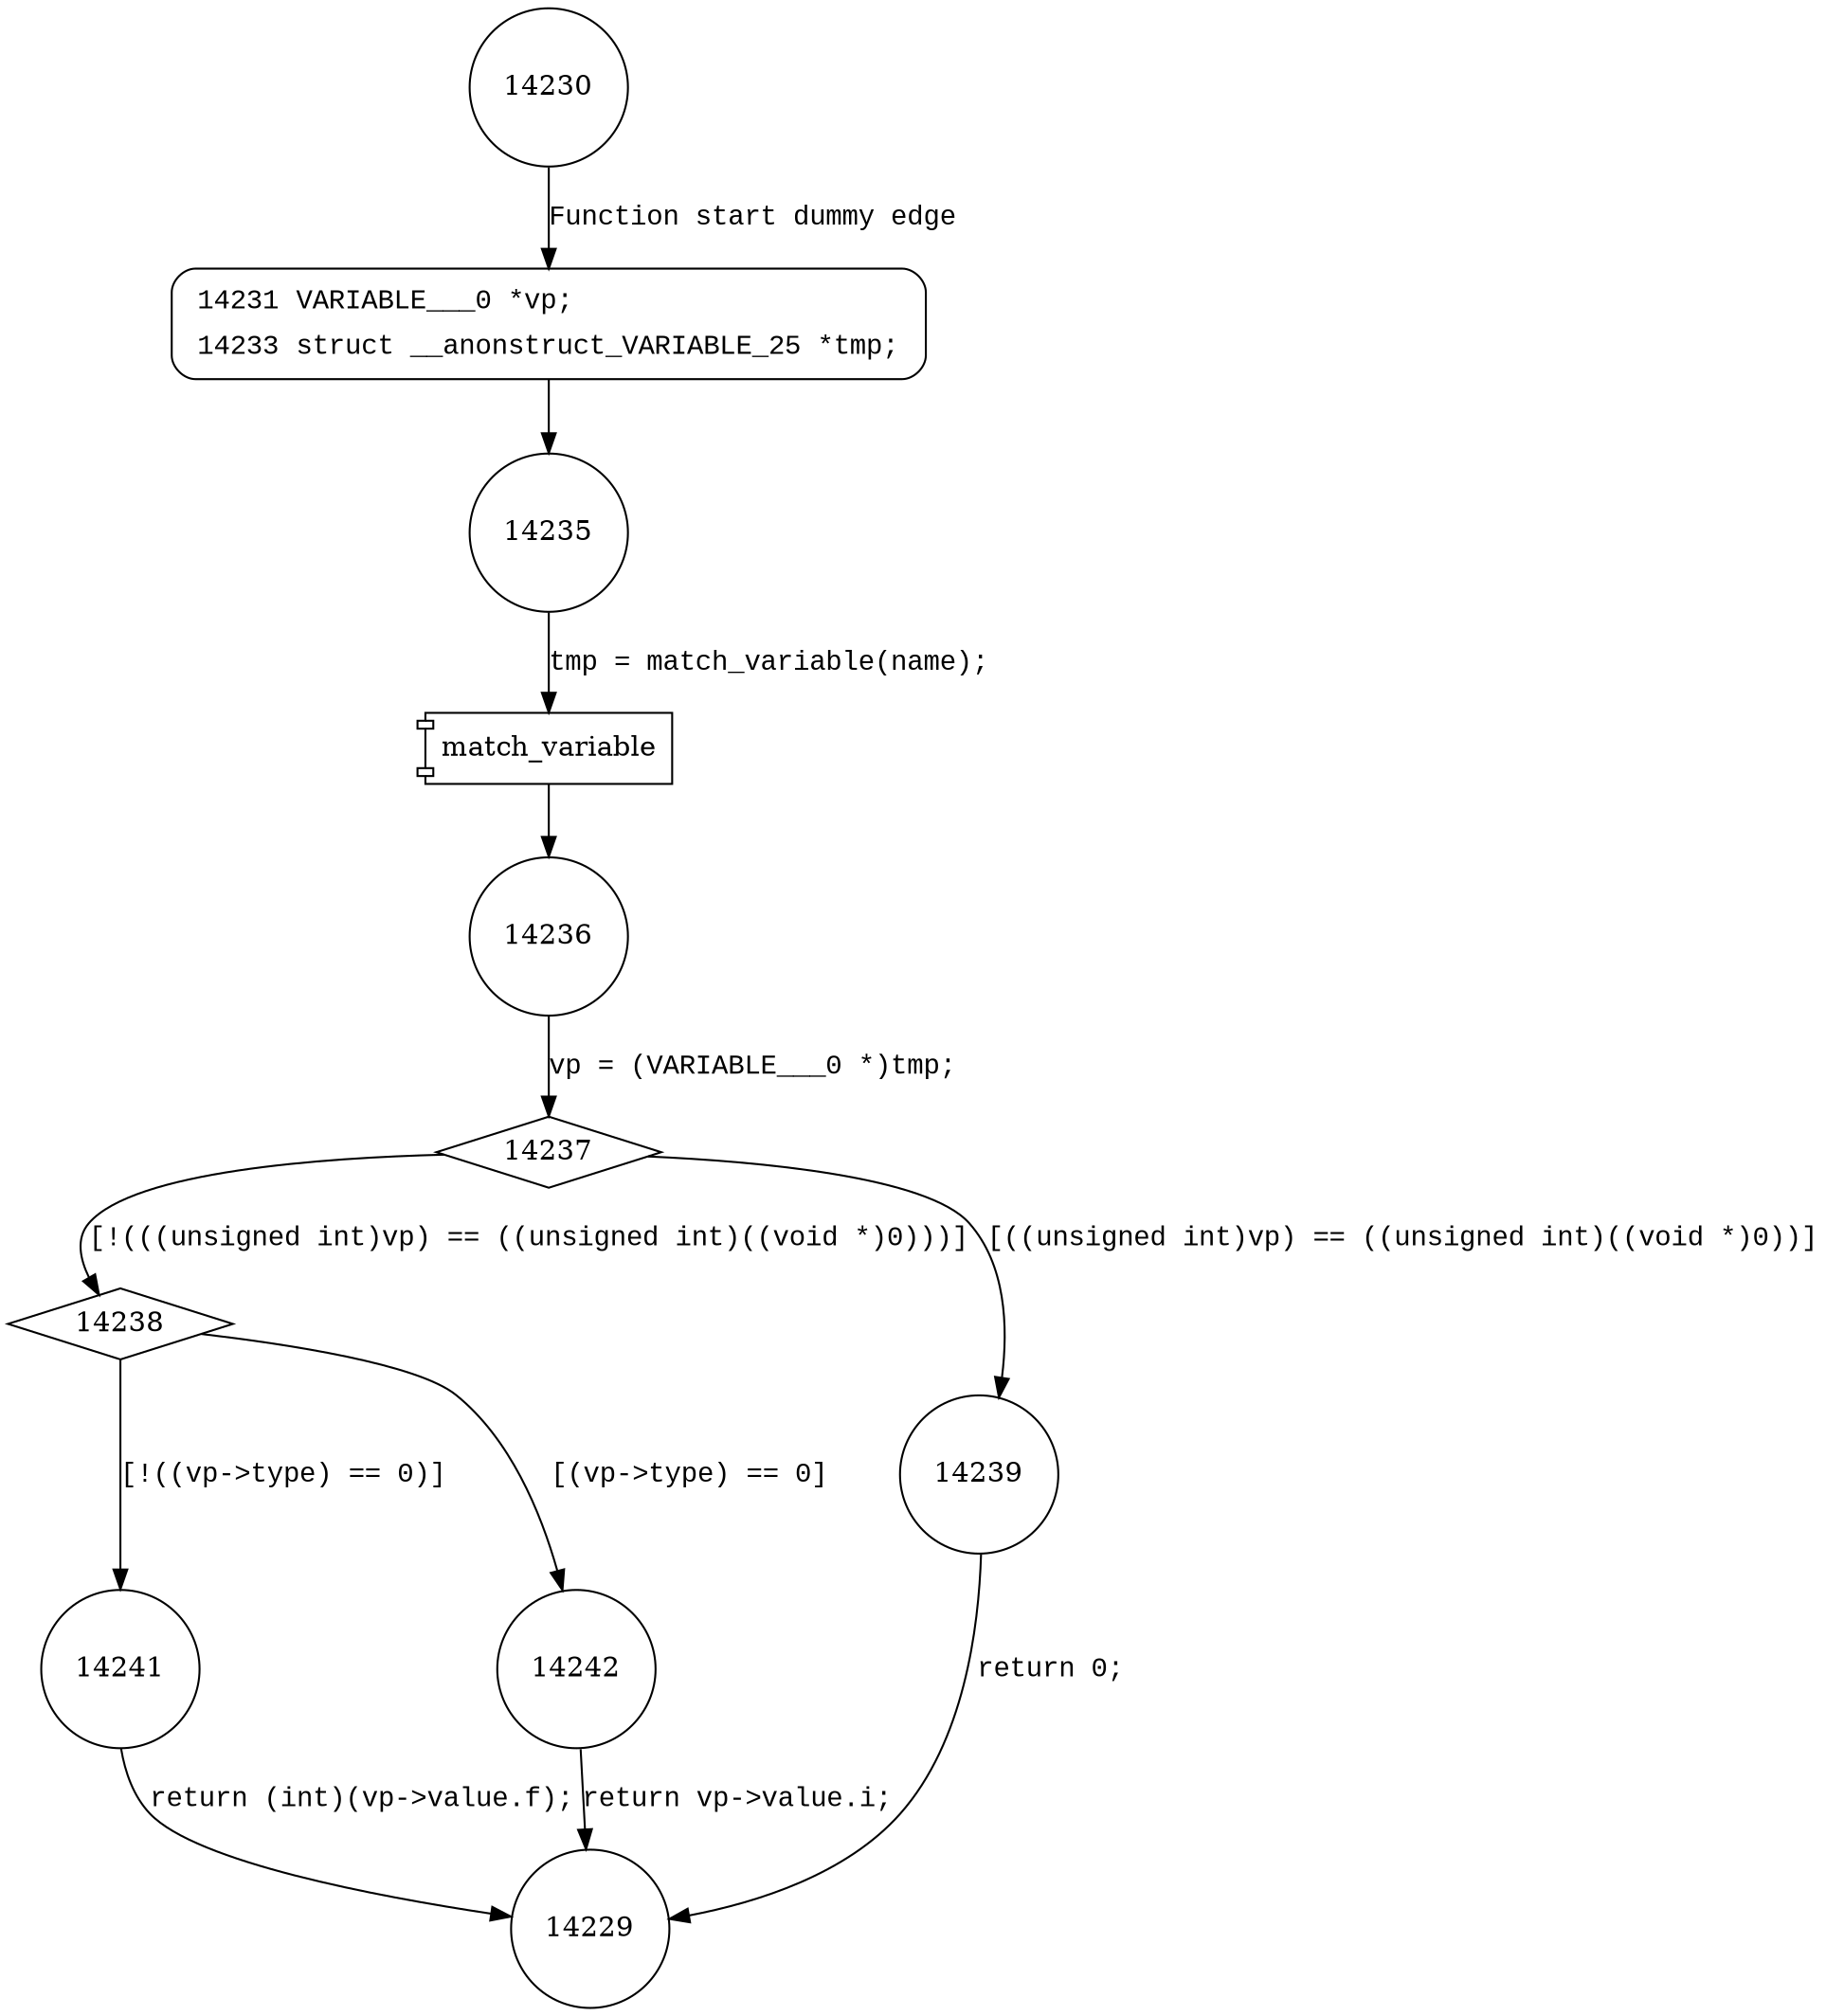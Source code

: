 digraph get_i_variable {
14230 [shape="circle"]
14231 [shape="circle"]
14235 [shape="circle"]
14236 [shape="circle"]
14237 [shape="diamond"]
14238 [shape="diamond"]
14239 [shape="circle"]
14241 [shape="circle"]
14242 [shape="circle"]
14229 [shape="circle"]
14231 [style="filled,bold" penwidth="1" fillcolor="white" fontname="Courier New" shape="Mrecord" label=<<table border="0" cellborder="0" cellpadding="3" bgcolor="white"><tr><td align="right">14231</td><td align="left">VARIABLE___0 *vp;</td></tr><tr><td align="right">14233</td><td align="left">struct __anonstruct_VARIABLE_25 *tmp;</td></tr></table>>]
14231 -> 14235[label=""]
14230 -> 14231 [label="Function start dummy edge" fontname="Courier New"]
100164 [shape="component" label="match_variable"]
14235 -> 100164 [label="tmp = match_variable(name);" fontname="Courier New"]
100164 -> 14236 [label="" fontname="Courier New"]
14237 -> 14238 [label="[!(((unsigned int)vp) == ((unsigned int)((void *)0)))]" fontname="Courier New"]
14237 -> 14239 [label="[((unsigned int)vp) == ((unsigned int)((void *)0))]" fontname="Courier New"]
14238 -> 14241 [label="[!((vp->type) == 0)]" fontname="Courier New"]
14238 -> 14242 [label="[(vp->type) == 0]" fontname="Courier New"]
14241 -> 14229 [label="return (int)(vp->value.f);" fontname="Courier New"]
14236 -> 14237 [label="vp = (VARIABLE___0 *)tmp;" fontname="Courier New"]
14239 -> 14229 [label="return 0;" fontname="Courier New"]
14242 -> 14229 [label="return vp->value.i;" fontname="Courier New"]
}